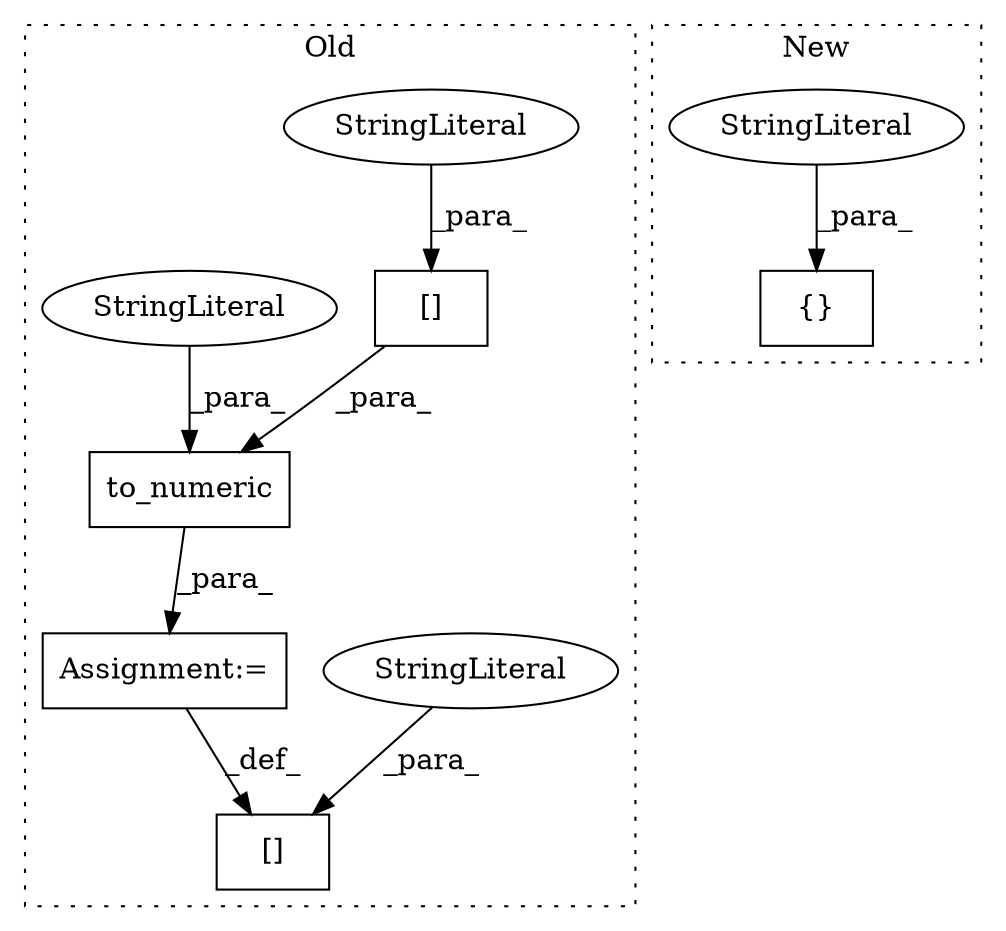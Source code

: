 digraph G {
subgraph cluster0 {
1 [label="to_numeric" a="32" s="14552,14602" l="11,1" shape="box"];
3 [label="[]" a="2" s="14563,14592" l="15,1" shape="box"];
4 [label="StringLiteral" a="45" s="14578" l="14" shape="ellipse"];
5 [label="[]" a="2" s="14514,14543" l="15,1" shape="box"];
6 [label="StringLiteral" a="45" s="14529" l="14" shape="ellipse"];
7 [label="StringLiteral" a="45" s="14594" l="8" shape="ellipse"];
9 [label="Assignment:=" a="7" s="14544" l="1" shape="box"];
label = "Old";
style="dotted";
}
subgraph cluster1 {
2 [label="{}" a="4" s="14327,14370" l="1,1" shape="box"];
8 [label="StringLiteral" a="45" s="14359" l="11" shape="ellipse"];
label = "New";
style="dotted";
}
1 -> 9 [label="_para_"];
3 -> 1 [label="_para_"];
4 -> 3 [label="_para_"];
6 -> 5 [label="_para_"];
7 -> 1 [label="_para_"];
8 -> 2 [label="_para_"];
9 -> 5 [label="_def_"];
}